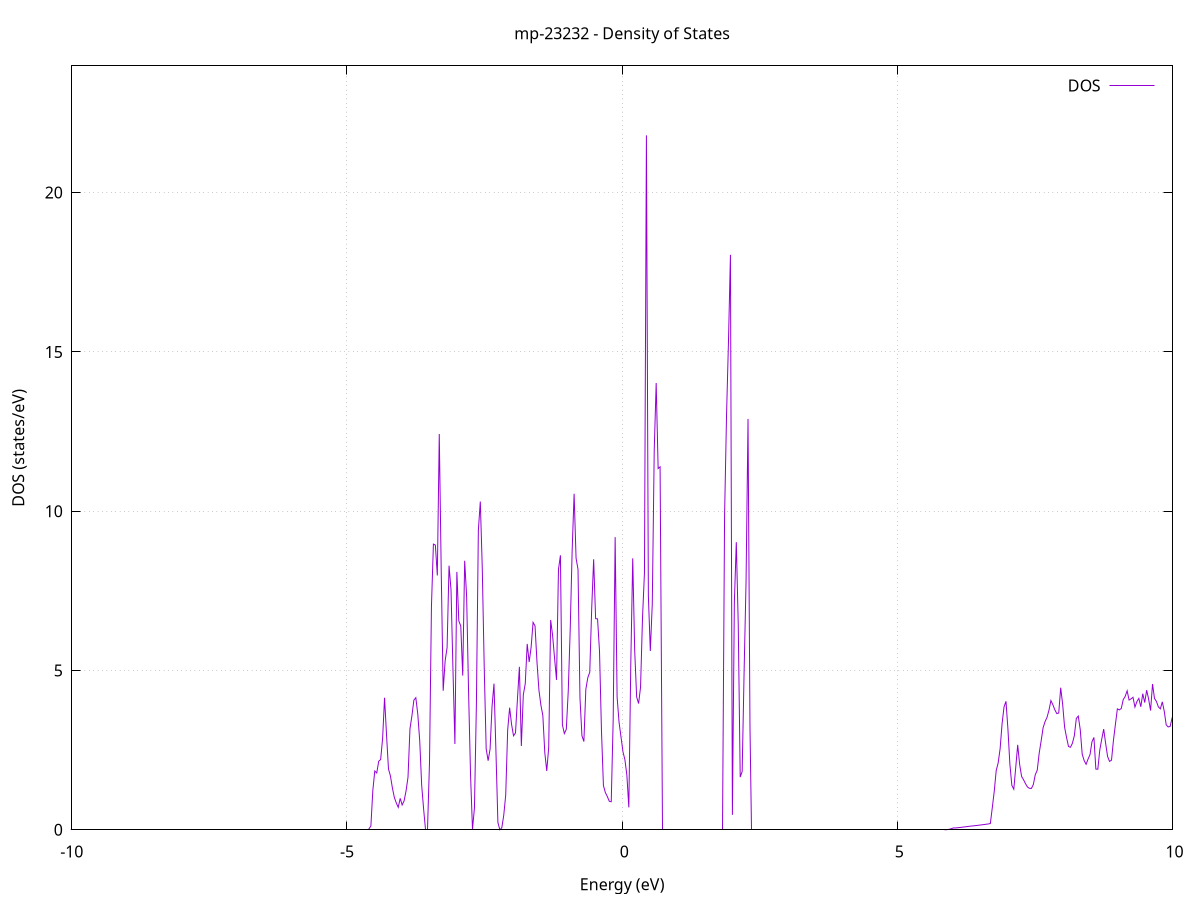 set title 'mp-23232 - Density of States'
set xlabel 'Energy (eV)'
set ylabel 'DOS (states/eV)'
set grid
set xrange [-10:10]
set yrange [0:23.977]
set xzeroaxis lt -1
set terminal png size 800,600
set output 'mp-23232_dos_gnuplot.png'
plot '-' using 1:2 with lines title 'DOS'
-55.589300 0.000000
-55.553800 0.000000
-55.518300 0.000000
-55.482800 0.000000
-55.447300 0.000000
-55.411800 0.000000
-55.376300 0.000000
-55.340800 0.000000
-55.305300 0.000000
-55.269800 0.000000
-55.234200 0.000000
-55.198700 0.000000
-55.163200 0.000000
-55.127700 0.000000
-55.092200 0.000000
-55.056700 0.000000
-55.021200 0.000000
-54.985700 0.000000
-54.950200 0.000000
-54.914700 0.000000
-54.879200 0.000000
-54.843700 0.000000
-54.808200 0.000000
-54.772700 0.000000
-54.737100 0.000000
-54.701600 0.000000
-54.666100 0.000000
-54.630600 0.000000
-54.595100 0.000000
-54.559600 0.000000
-54.524100 0.000000
-54.488600 0.000000
-54.453100 0.000000
-54.417600 0.000000
-54.382100 0.000000
-54.346600 0.000000
-54.311100 0.000000
-54.275600 0.000000
-54.240000 0.000000
-54.204500 0.000000
-54.169000 0.000000
-54.133500 0.000000
-54.098000 0.000000
-54.062500 0.000000
-54.027000 0.000000
-53.991500 0.000000
-53.956000 0.000000
-53.920500 0.000000
-53.885000 0.000000
-53.849500 0.000000
-53.814000 0.000000
-53.778500 0.000000
-53.742900 0.000000
-53.707400 0.000000
-53.671900 0.000000
-53.636400 0.000000
-53.600900 0.000000
-53.565400 0.000000
-53.529900 0.000000
-53.494400 0.000000
-53.458900 0.000000
-53.423400 0.000000
-53.387900 0.000000
-53.352400 0.000000
-53.316900 0.000000
-53.281400 0.000000
-53.245800 0.000000
-53.210300 0.000000
-53.174800 0.000000
-53.139300 0.000000
-53.103800 0.000000
-53.068300 0.000000
-53.032800 0.000000
-52.997300 0.000000
-52.961800 0.000000
-52.926300 0.000000
-52.890800 0.000000
-52.855300 0.000000
-52.819800 0.000000
-52.784300 0.000000
-52.748700 0.000000
-52.713200 0.000000
-52.677700 0.000000
-52.642200 0.000000
-52.606700 0.000000
-52.571200 0.000000
-52.535700 0.000000
-52.500200 0.000000
-52.464700 0.000000
-52.429200 0.000000
-52.393700 0.000000
-52.358200 0.000000
-52.322700 0.000000
-52.287200 0.000000
-52.251600 0.000000
-52.216100 0.000000
-52.180600 0.000000
-52.145100 0.000000
-52.109600 0.000000
-52.074100 0.000000
-52.038600 0.000000
-52.003100 0.000000
-51.967600 0.000000
-51.932100 0.000000
-51.896600 0.000000
-51.861100 0.000000
-51.825600 0.000000
-51.790100 0.000000
-51.754500 0.000000
-51.719000 0.000000
-51.683500 0.000000
-51.648000 0.000000
-51.612500 0.000000
-51.577000 0.000000
-51.541500 0.000000
-51.506000 0.000000
-51.470500 0.000000
-51.435000 0.000000
-51.399500 0.000000
-51.364000 0.000000
-51.328500 0.000000
-51.293000 0.000000
-51.257400 0.000000
-51.221900 0.000000
-51.186400 0.000000
-51.150900 0.000000
-51.115400 0.000000
-51.079900 0.000000
-51.044400 0.000000
-51.008900 0.000000
-50.973400 0.000000
-50.937900 0.000000
-50.902400 0.000000
-50.866900 0.000000
-50.831400 0.000000
-50.795900 0.000000
-50.760300 0.000000
-50.724800 0.000000
-50.689300 0.000000
-50.653800 0.000000
-50.618300 0.000000
-50.582800 0.000000
-50.547300 0.000000
-50.511800 0.000000
-50.476300 0.000000
-50.440800 0.000000
-50.405300 0.000000
-50.369800 0.000000
-50.334300 0.000000
-50.298800 0.000000
-50.263200 0.000000
-50.227700 0.000000
-50.192200 0.000000
-50.156700 0.000000
-50.121200 0.000000
-50.085700 0.000000
-50.050200 0.000000
-50.014700 0.000000
-49.979200 0.000000
-49.943700 0.000000
-49.908200 0.000000
-49.872700 0.000000
-49.837200 0.000000
-49.801700 0.000000
-49.766100 0.000000
-49.730600 0.000000
-49.695100 0.000000
-49.659600 0.000000
-49.624100 0.000000
-49.588600 0.000000
-49.553100 0.000000
-49.517600 0.000000
-49.482100 0.000000
-49.446600 0.000000
-49.411100 0.000000
-49.375600 0.000000
-49.340100 0.000000
-49.304500 0.000000
-49.269000 0.000000
-49.233500 0.000000
-49.198000 0.000000
-49.162500 0.000000
-49.127000 0.000000
-49.091500 0.000000
-49.056000 0.000000
-49.020500 0.000000
-48.985000 0.000000
-48.949500 0.000000
-48.914000 0.000000
-48.878500 0.000000
-48.843000 0.000000
-48.807400 0.000000
-48.771900 0.000000
-48.736400 0.000000
-48.700900 0.000000
-48.665400 0.000000
-48.629900 0.000000
-48.594400 0.000000
-48.558900 0.000000
-48.523400 0.000000
-48.487900 0.000000
-48.452400 0.000000
-48.416900 0.000000
-48.381400 0.000000
-48.345900 0.000000
-48.310300 0.000000
-48.274800 0.000000
-48.239300 0.000000
-48.203800 0.000000
-48.168300 0.000000
-48.132800 0.000000
-48.097300 0.000000
-48.061800 0.000000
-48.026300 0.000000
-47.990800 0.000000
-47.955300 0.000000
-47.919800 0.000000
-47.884300 0.000000
-47.848800 0.000000
-47.813200 0.000000
-47.777700 0.000000
-47.742200 0.000000
-47.706700 0.000000
-47.671200 0.000000
-47.635700 0.000000
-47.600200 0.000000
-47.564700 0.000000
-47.529200 0.000000
-47.493700 0.000000
-47.458200 0.000000
-47.422700 0.000000
-47.387200 0.000000
-47.351700 0.000000
-47.316100 0.000000
-47.280600 0.000000
-47.245100 0.000000
-47.209600 0.000000
-47.174100 0.000000
-47.138600 0.000000
-47.103100 0.000000
-47.067600 0.000000
-47.032100 0.000000
-46.996600 0.000000
-46.961100 0.000000
-46.925600 0.000000
-46.890100 0.000000
-46.854600 0.000000
-46.819000 0.000000
-46.783500 0.000000
-46.748000 0.000000
-46.712500 0.000000
-46.677000 0.000000
-46.641500 0.000000
-46.606000 0.000000
-46.570500 0.000000
-46.535000 0.000000
-46.499500 0.000000
-46.464000 0.000000
-46.428500 0.000000
-46.393000 0.000000
-46.357500 0.000000
-46.321900 0.000000
-46.286400 0.000000
-46.250900 0.000000
-46.215400 0.000000
-46.179900 0.000000
-46.144400 0.000000
-46.108900 0.000000
-46.073400 0.000000
-46.037900 0.000000
-46.002400 0.000000
-45.966900 0.000000
-45.931400 0.000000
-45.895900 0.000000
-45.860400 0.000000
-45.824800 0.000000
-45.789300 0.000000
-45.753800 0.000000
-45.718300 0.000000
-45.682800 0.000000
-45.647300 0.000000
-45.611800 0.000000
-45.576300 0.000000
-45.540800 0.000000
-45.505300 0.000000
-45.469800 0.000000
-45.434300 0.000000
-45.398800 0.000000
-45.363300 0.000000
-45.327700 0.000000
-45.292200 0.000000
-45.256700 0.000000
-45.221200 0.000000
-45.185700 0.000000
-45.150200 0.000000
-45.114700 0.000000
-45.079200 0.000000
-45.043700 0.000000
-45.008200 0.000000
-44.972700 0.000000
-44.937200 0.000000
-44.901700 0.000000
-44.866200 0.000000
-44.830600 0.000000
-44.795100 0.000000
-44.759600 0.000000
-44.724100 0.000000
-44.688600 0.000000
-44.653100 0.000000
-44.617600 0.000000
-44.582100 0.000000
-44.546600 0.000000
-44.511100 0.000000
-44.475600 0.000000
-44.440100 0.000000
-44.404600 0.000000
-44.369100 0.000000
-44.333500 0.000000
-44.298000 0.000000
-44.262500 0.000000
-44.227000 0.000000
-44.191500 0.000000
-44.156000 0.000000
-44.120500 0.000000
-44.085000 0.000000
-44.049500 0.000000
-44.014000 0.000000
-43.978500 0.000000
-43.943000 0.000000
-43.907500 0.000000
-43.872000 0.000000
-43.836400 0.000000
-43.800900 0.000000
-43.765400 0.000000
-43.729900 0.000000
-43.694400 0.000000
-43.658900 0.000000
-43.623400 0.000000
-43.587900 0.000000
-43.552400 0.000000
-43.516900 0.000000
-43.481400 0.000000
-43.445900 0.000000
-43.410400 0.000000
-43.374900 0.000000
-43.339300 0.000000
-43.303800 0.000000
-43.268300 0.000000
-43.232800 0.000000
-43.197300 0.000000
-43.161800 0.000000
-43.126300 0.000000
-43.090800 0.000000
-43.055300 0.000000
-43.019800 0.000000
-42.984300 0.000000
-42.948800 0.000000
-42.913300 0.000000
-42.877800 0.000000
-42.842200 0.000000
-42.806700 0.000000
-42.771200 0.000000
-42.735700 0.000000
-42.700200 0.000000
-42.664700 0.000000
-42.629200 0.000000
-42.593700 0.000000
-42.558200 0.000000
-42.522700 0.000000
-42.487200 0.000000
-42.451700 0.000000
-42.416200 0.000000
-42.380700 0.000000
-42.345100 0.000000
-42.309600 0.000000
-42.274100 0.000000
-42.238600 0.000000
-42.203100 0.000000
-42.167600 0.000000
-42.132100 0.000000
-42.096600 0.000000
-42.061100 0.000000
-42.025600 0.000000
-41.990100 0.000000
-41.954600 0.000000
-41.919100 0.000000
-41.883600 0.000000
-41.848000 0.000000
-41.812500 0.000000
-41.777000 0.000000
-41.741500 0.000000
-41.706000 0.000000
-41.670500 0.000000
-41.635000 0.000000
-41.599500 0.000000
-41.564000 0.000000
-41.528500 0.000000
-41.493000 0.000000
-41.457500 0.000000
-41.422000 0.000000
-41.386500 0.000000
-41.350900 0.000000
-41.315400 0.000000
-41.279900 0.000000
-41.244400 0.000000
-41.208900 0.000000
-41.173400 0.000000
-41.137900 0.000000
-41.102400 0.000000
-41.066900 0.000000
-41.031400 0.000000
-40.995900 0.000000
-40.960400 0.000000
-40.924900 0.000000
-40.889400 0.000000
-40.853800 0.000000
-40.818300 0.000000
-40.782800 0.000000
-40.747300 0.000000
-40.711800 0.000000
-40.676300 0.000000
-40.640800 0.000000
-40.605300 0.000000
-40.569800 0.000000
-40.534300 0.000000
-40.498800 0.000000
-40.463300 0.000000
-40.427800 0.000000
-40.392300 0.000000
-40.356700 0.000000
-40.321200 0.000000
-40.285700 0.000000
-40.250200 0.000000
-40.214700 0.000000
-40.179200 0.000000
-40.143700 0.000000
-40.108200 0.000000
-40.072700 0.000000
-40.037200 0.000000
-40.001700 0.000000
-39.966200 0.000000
-39.930700 0.000000
-39.895200 0.000000
-39.859600 0.000000
-39.824100 0.000000
-39.788600 0.000000
-39.753100 0.000000
-39.717600 0.000000
-39.682100 0.000000
-39.646600 0.000000
-39.611100 0.000000
-39.575600 0.000000
-39.540100 0.000000
-39.504600 0.000000
-39.469100 0.000000
-39.433600 0.000000
-39.398100 0.000000
-39.362500 0.000000
-39.327000 0.000000
-39.291500 0.000000
-39.256000 0.000000
-39.220500 0.000000
-39.185000 0.000000
-39.149500 0.000000
-39.114000 0.000000
-39.078500 0.000000
-39.043000 0.000000
-39.007500 0.000000
-38.972000 0.000000
-38.936500 0.000000
-38.901000 0.000000
-38.865400 0.000000
-38.829900 0.000000
-38.794400 0.000000
-38.758900 0.000000
-38.723400 0.000000
-38.687900 0.000000
-38.652400 0.000000
-38.616900 0.000000
-38.581400 0.000000
-38.545900 0.000000
-38.510400 0.000000
-38.474900 0.000000
-38.439400 0.000000
-38.403900 0.000000
-38.368300 0.000000
-38.332800 0.000000
-38.297300 0.000000
-38.261800 0.000000
-38.226300 0.000000
-38.190800 0.000000
-38.155300 0.000000
-38.119800 0.000000
-38.084300 0.000000
-38.048800 0.000000
-38.013300 0.000000
-37.977800 0.000000
-37.942300 0.000000
-37.906800 0.000000
-37.871200 0.000000
-37.835700 0.000000
-37.800200 0.000000
-37.764700 0.000000
-37.729200 0.000000
-37.693700 0.000000
-37.658200 0.000000
-37.622700 0.000000
-37.587200 0.000000
-37.551700 0.000000
-37.516200 0.000000
-37.480700 0.000000
-37.445200 0.000000
-37.409700 0.000000
-37.374100 0.000000
-37.338600 0.000000
-37.303100 0.000000
-37.267600 0.000000
-37.232100 0.000000
-37.196600 0.000000
-37.161100 0.000000
-37.125600 0.000000
-37.090100 0.000000
-37.054600 0.000000
-37.019100 0.000000
-36.983600 0.000000
-36.948100 0.000000
-36.912600 0.000000
-36.877000 0.000000
-36.841500 0.000000
-36.806000 0.000000
-36.770500 0.000000
-36.735000 0.000000
-36.699500 0.000000
-36.664000 0.000000
-36.628500 0.000000
-36.593000 0.000000
-36.557500 0.000000
-36.522000 0.000000
-36.486500 0.000000
-36.451000 0.000000
-36.415500 0.000000
-36.379900 0.000000
-36.344400 0.000000
-36.308900 0.000000
-36.273400 0.000000
-36.237900 0.000000
-36.202400 0.000000
-36.166900 0.000000
-36.131400 0.000000
-36.095900 0.000000
-36.060400 0.000000
-36.024900 0.000000
-35.989400 0.000000
-35.953900 0.000000
-35.918400 0.000000
-35.882800 0.000000
-35.847300 0.000000
-35.811800 0.000000
-35.776300 0.000000
-35.740800 0.000000
-35.705300 0.000000
-35.669800 0.000000
-35.634300 0.000000
-35.598800 0.000000
-35.563300 0.000000
-35.527800 0.000000
-35.492300 0.000000
-35.456800 0.000000
-35.421300 0.000000
-35.385700 0.000000
-35.350200 0.000000
-35.314700 0.000000
-35.279200 0.000000
-35.243700 0.000000
-35.208200 0.000000
-35.172700 0.000000
-35.137200 0.000000
-35.101700 0.000000
-35.066200 0.000000
-35.030700 0.000000
-34.995200 0.000000
-34.959700 0.000000
-34.924200 0.000000
-34.888600 0.000000
-34.853100 0.000000
-34.817600 0.000000
-34.782100 0.000000
-34.746600 0.000000
-34.711100 0.000000
-34.675600 0.000000
-34.640100 0.000000
-34.604600 0.000000
-34.569100 0.000000
-34.533600 0.000000
-34.498100 0.000000
-34.462600 0.000000
-34.427100 0.000000
-34.391500 0.000000
-34.356000 0.000000
-34.320500 0.000000
-34.285000 0.000000
-34.249500 0.000000
-34.214000 0.000000
-34.178500 0.000000
-34.143000 0.000000
-34.107500 0.000000
-34.072000 0.000000
-34.036500 0.000000
-34.001000 0.000000
-33.965500 0.000000
-33.930000 0.000000
-33.894400 0.000000
-33.858900 0.000000
-33.823400 0.000000
-33.787900 0.000000
-33.752400 0.000000
-33.716900 0.000000
-33.681400 0.000000
-33.645900 0.000000
-33.610400 0.000000
-33.574900 0.000000
-33.539400 0.000000
-33.503900 0.000000
-33.468400 0.000000
-33.432900 0.000000
-33.397300 0.000000
-33.361800 0.000000
-33.326300 0.000000
-33.290800 0.000000
-33.255300 0.000000
-33.219800 0.000000
-33.184300 0.000000
-33.148800 0.000000
-33.113300 0.000000
-33.077800 0.000000
-33.042300 0.000000
-33.006800 0.000000
-32.971300 0.000000
-32.935800 0.000000
-32.900200 0.000000
-32.864700 0.000000
-32.829200 0.000000
-32.793700 0.000000
-32.758200 0.000000
-32.722700 0.000000
-32.687200 0.000000
-32.651700 0.000000
-32.616200 0.000000
-32.580700 0.000000
-32.545200 0.000000
-32.509700 0.000000
-32.474200 0.000000
-32.438700 0.000000
-32.403100 0.000000
-32.367600 0.000000
-32.332100 0.000000
-32.296600 0.000000
-32.261100 0.000000
-32.225600 0.000000
-32.190100 0.000000
-32.154600 0.000000
-32.119100 0.000000
-32.083600 0.000000
-32.048100 0.000000
-32.012600 0.000000
-31.977100 0.000000
-31.941600 0.000000
-31.906000 0.000000
-31.870500 0.000000
-31.835000 0.000000
-31.799500 0.000000
-31.764000 0.000000
-31.728500 0.000000
-31.693000 0.000000
-31.657500 0.000000
-31.622000 0.000000
-31.586500 0.000000
-31.551000 0.000000
-31.515500 0.000000
-31.480000 0.000000
-31.444500 0.000000
-31.408900 0.000000
-31.373400 0.000000
-31.337900 0.000000
-31.302400 0.000000
-31.266900 0.000000
-31.231400 0.000000
-31.195900 0.000000
-31.160400 0.000000
-31.124900 0.000000
-31.089400 0.000000
-31.053900 0.000000
-31.018400 0.000000
-30.982900 0.000000
-30.947400 0.000000
-30.911800 0.000000
-30.876300 0.000000
-30.840800 0.000000
-30.805300 0.000000
-30.769800 0.000000
-30.734300 0.000000
-30.698800 0.000000
-30.663300 0.000000
-30.627800 0.000000
-30.592300 0.000000
-30.556800 0.000000
-30.521300 0.000000
-30.485800 0.000000
-30.450300 0.000000
-30.414700 0.000000
-30.379200 0.000000
-30.343700 0.000000
-30.308200 0.000000
-30.272700 0.000000
-30.237200 0.000000
-30.201700 0.000000
-30.166200 0.000000
-30.130700 0.000000
-30.095200 0.000000
-30.059700 0.000000
-30.024200 0.000000
-29.988700 0.000000
-29.953200 0.000000
-29.917600 0.000000
-29.882100 0.000000
-29.846600 0.000000
-29.811100 0.000000
-29.775600 0.000000
-29.740100 0.000000
-29.704600 0.000000
-29.669100 0.000000
-29.633600 0.000000
-29.598100 0.000000
-29.562600 0.000000
-29.527100 0.000000
-29.491600 0.000000
-29.456100 0.000000
-29.420500 0.000000
-29.385000 0.000000
-29.349500 0.000000
-29.314000 0.000000
-29.278500 0.000000
-29.243000 0.000000
-29.207500 0.000000
-29.172000 0.000000
-29.136500 0.000000
-29.101000 0.000000
-29.065500 0.000000
-29.030000 0.000000
-28.994500 0.000000
-28.959000 0.000000
-28.923400 0.000000
-28.887900 0.000000
-28.852400 0.000000
-28.816900 0.000000
-28.781400 0.000000
-28.745900 0.000000
-28.710400 0.000000
-28.674900 0.000000
-28.639400 0.000000
-28.603900 0.000000
-28.568400 0.000000
-28.532900 0.000000
-28.497400 0.000000
-28.461900 0.000000
-28.426300 0.000000
-28.390800 0.000000
-28.355300 0.000000
-28.319800 0.000000
-28.284300 0.000000
-28.248800 0.000000
-28.213300 0.000000
-28.177800 0.000000
-28.142300 0.000000
-28.106800 0.000000
-28.071300 0.000000
-28.035800 0.000000
-28.000300 0.000000
-27.964800 0.000000
-27.929200 0.000000
-27.893700 0.000000
-27.858200 0.000000
-27.822700 0.000000
-27.787200 0.000000
-27.751700 0.000000
-27.716200 0.000000
-27.680700 0.000000
-27.645200 0.000000
-27.609700 0.000000
-27.574200 0.000000
-27.538700 0.000000
-27.503200 0.000000
-27.467700 0.000000
-27.432100 0.000000
-27.396600 0.000000
-27.361100 0.000000
-27.325600 0.000000
-27.290100 0.000000
-27.254600 0.000000
-27.219100 0.000000
-27.183600 0.000000
-27.148100 0.000000
-27.112600 0.000000
-27.077100 0.000000
-27.041600 0.000000
-27.006100 0.000000
-26.970600 0.000000
-26.935000 0.000000
-26.899500 0.000000
-26.864000 0.000000
-26.828500 0.000000
-26.793000 0.000000
-26.757500 0.000000
-26.722000 0.000000
-26.686500 0.000000
-26.651000 0.000000
-26.615500 0.000000
-26.580000 0.000000
-26.544500 0.000000
-26.509000 0.000000
-26.473500 0.000000
-26.437900 0.000000
-26.402400 0.000000
-26.366900 0.000000
-26.331400 0.000000
-26.295900 0.000000
-26.260400 0.000000
-26.224900 0.000000
-26.189400 0.000000
-26.153900 0.000000
-26.118400 0.000000
-26.082900 0.000000
-26.047400 0.000000
-26.011900 0.000000
-25.976400 0.000000
-25.940800 0.000000
-25.905300 0.000000
-25.869800 0.000000
-25.834300 0.000000
-25.798800 0.000000
-25.763300 0.000000
-25.727800 0.000000
-25.692300 0.000000
-25.656800 0.000000
-25.621300 0.000000
-25.585800 0.000000
-25.550300 0.000000
-25.514800 0.000000
-25.479300 0.000000
-25.443700 0.000000
-25.408200 0.000000
-25.372700 0.000000
-25.337200 0.000000
-25.301700 0.000000
-25.266200 0.000000
-25.230700 0.000000
-25.195200 0.000000
-25.159700 0.000000
-25.124200 0.000000
-25.088700 0.000000
-25.053200 0.000000
-25.017700 0.000000
-24.982200 0.000000
-24.946600 0.000000
-24.911100 0.000000
-24.875600 0.000000
-24.840100 0.000000
-24.804600 0.000000
-24.769100 0.000000
-24.733600 0.000000
-24.698100 0.000000
-24.662600 0.000000
-24.627100 0.000000
-24.591600 0.000000
-24.556100 0.000000
-24.520600 0.000000
-24.485100 0.000000
-24.449500 0.000000
-24.414000 0.000000
-24.378500 0.000000
-24.343000 0.000000
-24.307500 0.000000
-24.272000 0.000000
-24.236500 0.000000
-24.201000 0.000000
-24.165500 0.000000
-24.130000 0.000000
-24.094500 0.000000
-24.059000 0.000000
-24.023500 0.000000
-23.988000 0.000000
-23.952400 0.000000
-23.916900 0.000000
-23.881400 0.000000
-23.845900 0.000000
-23.810400 0.000000
-23.774900 0.000000
-23.739400 0.000000
-23.703900 0.000000
-23.668400 0.000000
-23.632900 0.000000
-23.597400 0.000000
-23.561900 0.000000
-23.526400 0.000000
-23.490900 0.000000
-23.455300 0.000000
-23.419800 0.000000
-23.384300 0.000000
-23.348800 0.000000
-23.313300 0.000000
-23.277800 0.000000
-23.242300 0.000000
-23.206800 0.000000
-23.171300 0.000000
-23.135800 0.000000
-23.100300 0.000000
-23.064800 0.000000
-23.029300 0.000000
-22.993800 0.000000
-22.958200 0.000000
-22.922700 0.000000
-22.887200 0.000000
-22.851700 0.000000
-22.816200 0.000000
-22.780700 0.000000
-22.745200 0.000000
-22.709700 0.000000
-22.674200 0.000000
-22.638700 0.000000
-22.603200 0.000000
-22.567700 0.000000
-22.532200 0.000000
-22.496700 0.000000
-22.461100 0.000000
-22.425600 0.000000
-22.390100 0.000000
-22.354600 0.000000
-22.319100 0.000000
-22.283600 0.000000
-22.248100 0.000000
-22.212600 0.000000
-22.177100 0.000000
-22.141600 0.000000
-22.106100 0.000000
-22.070600 0.000000
-22.035100 0.000000
-21.999600 0.000000
-21.964000 0.000000
-21.928500 0.000000
-21.893000 0.000000
-21.857500 0.000000
-21.822000 0.000000
-21.786500 0.000000
-21.751000 0.000000
-21.715500 0.000000
-21.680000 0.000000
-21.644500 0.000000
-21.609000 0.000000
-21.573500 0.000000
-21.538000 0.000000
-21.502500 0.000000
-21.466900 0.000000
-21.431400 0.000000
-21.395900 0.000000
-21.360400 0.000000
-21.324900 0.000000
-21.289400 0.000000
-21.253900 0.000000
-21.218400 0.000000
-21.182900 0.000000
-21.147400 0.000000
-21.111900 0.000000
-21.076400 0.000000
-21.040900 0.000000
-21.005400 0.000000
-20.969800 0.000000
-20.934300 0.000000
-20.898800 0.000000
-20.863300 0.000000
-20.827800 0.000000
-20.792300 0.000000
-20.756800 0.000000
-20.721300 0.000000
-20.685800 0.000000
-20.650300 0.000000
-20.614800 0.000000
-20.579300 0.000000
-20.543800 0.000000
-20.508300 0.000000
-20.472700 0.000000
-20.437200 0.000000
-20.401700 0.000000
-20.366200 0.000000
-20.330700 0.000000
-20.295200 0.000000
-20.259700 0.000000
-20.224200 0.000000
-20.188700 0.000000
-20.153200 0.000000
-20.117700 0.000000
-20.082200 0.000000
-20.046700 0.000000
-20.011200 0.000000
-19.975600 0.000000
-19.940100 0.000000
-19.904600 0.000000
-19.869100 0.000000
-19.833600 0.000000
-19.798100 0.000000
-19.762600 0.000000
-19.727100 0.000000
-19.691600 0.000000
-19.656100 0.000000
-19.620600 0.000000
-19.585100 0.000000
-19.549600 0.000000
-19.514100 0.000000
-19.478500 0.000000
-19.443000 0.000000
-19.407500 0.000000
-19.372000 0.000000
-19.336500 0.000000
-19.301000 0.000000
-19.265500 0.000000
-19.230000 0.000000
-19.194500 0.000000
-19.159000 0.000000
-19.123500 0.000000
-19.088000 0.000000
-19.052500 0.000000
-19.017000 0.000000
-18.981400 0.000000
-18.945900 0.000000
-18.910400 0.000000
-18.874900 0.000000
-18.839400 0.000000
-18.803900 0.000000
-18.768400 0.000000
-18.732900 0.000000
-18.697400 0.000000
-18.661900 0.000000
-18.626400 0.000000
-18.590900 0.000000
-18.555400 0.000000
-18.519900 0.000000
-18.484300 0.000000
-18.448800 0.000000
-18.413300 0.000000
-18.377800 0.000000
-18.342300 0.000000
-18.306800 0.000000
-18.271300 0.000000
-18.235800 0.000000
-18.200300 0.000000
-18.164800 0.000000
-18.129300 0.000000
-18.093800 0.000000
-18.058300 0.000000
-18.022800 0.000000
-17.987200 0.000000
-17.951700 0.000000
-17.916200 0.000000
-17.880700 0.000000
-17.845200 0.000000
-17.809700 0.000000
-17.774200 0.000000
-17.738700 0.000000
-17.703200 0.000000
-17.667700 0.000000
-17.632200 0.000000
-17.596700 0.000000
-17.561200 0.000000
-17.525700 0.000000
-17.490100 0.000000
-17.454600 0.000000
-17.419100 0.000000
-17.383600 0.000000
-17.348100 0.000000
-17.312600 0.000000
-17.277100 0.000000
-17.241600 0.000000
-17.206100 0.000000
-17.170600 0.000000
-17.135100 0.000000
-17.099600 0.000000
-17.064100 0.000000
-17.028600 0.000000
-16.993000 0.000000
-16.957500 0.000000
-16.922000 0.000000
-16.886500 0.000000
-16.851000 0.000000
-16.815500 0.000000
-16.780000 0.000000
-16.744500 0.000000
-16.709000 0.000000
-16.673500 0.000000
-16.638000 0.000000
-16.602500 0.000000
-16.567000 0.000000
-16.531500 0.000000
-16.495900 0.000000
-16.460400 0.000000
-16.424900 0.000000
-16.389400 0.000000
-16.353900 0.000000
-16.318400 0.000000
-16.282900 0.000000
-16.247400 0.000000
-16.211900 0.000000
-16.176400 0.000000
-16.140900 0.000000
-16.105400 0.000000
-16.069900 0.000000
-16.034400 0.000000
-15.998800 0.000000
-15.963300 0.000000
-15.927800 0.000000
-15.892300 0.000000
-15.856800 0.000000
-15.821300 0.000000
-15.785800 0.000000
-15.750300 0.000000
-15.714800 0.000000
-15.679300 0.000000
-15.643800 0.000000
-15.608300 0.000000
-15.572800 0.000000
-15.537200 0.000000
-15.501700 0.000000
-15.466200 0.000000
-15.430700 0.000000
-15.395200 0.000000
-15.359700 0.000000
-15.324200 0.000000
-15.288700 0.000000
-15.253200 0.000000
-15.217700 0.000000
-15.182200 0.000000
-15.146700 0.000000
-15.111200 0.000000
-15.075700 0.000000
-15.040100 0.000000
-15.004600 0.000000
-14.969100 0.000000
-14.933600 0.000000
-14.898100 0.000000
-14.862600 0.000000
-14.827100 0.000000
-14.791600 0.000000
-14.756100 0.000000
-14.720600 0.000000
-14.685100 0.000000
-14.649600 0.000000
-14.614100 0.000000
-14.578600 0.845100
-14.543000 1.825700
-14.507500 1.913700
-14.472000 1.969800
-14.436500 2.072700
-14.401000 2.157500
-14.365500 2.311600
-14.330000 2.521900
-14.294500 2.947800
-14.259000 5.202000
-14.223500 2.595400
-14.188000 1.548600
-14.152500 1.259400
-14.117000 0.000000
-14.081500 0.000000
-14.045900 0.022600
-14.010400 1.479900
-13.974900 3.698400
-13.939400 3.350700
-13.903900 2.663000
-13.868400 2.346600
-13.832900 2.091500
-13.797400 1.946300
-13.761900 1.922700
-13.726400 3.986300
-13.690900 2.143200
-13.655400 15.666100
-13.619900 18.901500
-13.584400 12.679000
-13.548800 7.384200
-13.513300 2.429300
-13.477800 0.681500
-13.442300 11.328300
-13.406800 6.665400
-13.371300 31.678000
-13.335800 16.393300
-13.300300 0.000000
-13.264800 0.000000
-13.229300 0.000000
-13.193800 0.000000
-13.158300 0.000000
-13.122800 0.000000
-13.087300 0.000000
-13.051700 0.000000
-13.016200 0.000000
-12.980700 0.000000
-12.945200 0.000000
-12.909700 0.000000
-12.874200 0.000000
-12.838700 0.000000
-12.803200 0.000000
-12.767700 0.000000
-12.732200 0.000000
-12.696700 0.000000
-12.661200 0.000000
-12.625700 0.000000
-12.590200 0.000000
-12.554600 0.000000
-12.519100 0.000000
-12.483600 0.000000
-12.448100 0.000000
-12.412600 0.000000
-12.377100 0.000000
-12.341600 0.000000
-12.306100 0.000000
-12.270600 0.000000
-12.235100 0.000000
-12.199600 0.000000
-12.164100 0.000000
-12.128600 0.000000
-12.093100 0.000000
-12.057500 0.000000
-12.022000 0.000000
-11.986500 0.000000
-11.951000 0.000000
-11.915500 0.000000
-11.880000 0.000000
-11.844500 0.000000
-11.809000 0.000000
-11.773500 0.000000
-11.738000 0.000000
-11.702500 0.000000
-11.667000 0.000000
-11.631500 0.000000
-11.596000 0.000000
-11.560400 0.000000
-11.524900 0.000000
-11.489400 0.000000
-11.453900 0.000000
-11.418400 0.000000
-11.382900 0.000000
-11.347400 0.000000
-11.311900 0.000000
-11.276400 0.000000
-11.240900 0.000000
-11.205400 0.000000
-11.169900 0.000000
-11.134400 0.000000
-11.098900 0.000000
-11.063300 0.000000
-11.027800 0.000000
-10.992300 0.000000
-10.956800 0.000000
-10.921300 0.000000
-10.885800 0.000000
-10.850300 0.000000
-10.814800 0.000000
-10.779300 0.000000
-10.743800 0.000000
-10.708300 0.000000
-10.672800 0.000000
-10.637300 0.000000
-10.601800 0.000000
-10.566200 0.000000
-10.530700 0.000000
-10.495200 0.000000
-10.459700 0.000000
-10.424200 0.000000
-10.388700 0.000000
-10.353200 0.000000
-10.317700 0.000000
-10.282200 0.000000
-10.246700 0.000000
-10.211200 0.000000
-10.175700 0.000000
-10.140200 0.000000
-10.104700 0.000000
-10.069100 0.000000
-10.033600 0.000000
-9.998100 0.000000
-9.962600 0.000000
-9.927100 0.000000
-9.891600 0.000000
-9.856100 0.000000
-9.820600 0.000000
-9.785100 0.000000
-9.749600 0.000000
-9.714100 0.000000
-9.678600 0.000000
-9.643100 0.000000
-9.607600 0.000000
-9.572000 0.000000
-9.536500 0.000000
-9.501000 0.000000
-9.465500 0.000000
-9.430000 0.000000
-9.394500 0.000000
-9.359000 0.000000
-9.323500 0.000000
-9.288000 0.000000
-9.252500 0.000000
-9.217000 0.000000
-9.181500 0.000000
-9.146000 0.000000
-9.110500 0.000000
-9.074900 0.000000
-9.039400 0.000000
-9.003900 0.000000
-8.968400 0.000000
-8.932900 0.000000
-8.897400 0.000000
-8.861900 0.000000
-8.826400 0.000000
-8.790900 0.000000
-8.755400 0.000000
-8.719900 0.000000
-8.684400 0.000000
-8.648900 0.000000
-8.613400 0.000000
-8.577800 0.000000
-8.542300 0.000000
-8.506800 0.000000
-8.471300 0.000000
-8.435800 0.000000
-8.400300 0.000000
-8.364800 0.000000
-8.329300 0.000000
-8.293800 0.000000
-8.258300 0.000000
-8.222800 0.000000
-8.187300 0.000000
-8.151800 0.000000
-8.116300 0.000000
-8.080700 0.000000
-8.045200 0.000000
-8.009700 0.000000
-7.974200 0.000000
-7.938700 0.000000
-7.903200 0.000000
-7.867700 0.000000
-7.832200 0.000000
-7.796700 0.000000
-7.761200 0.000000
-7.725700 0.000000
-7.690200 0.000000
-7.654700 0.000000
-7.619200 0.000000
-7.583600 0.000000
-7.548100 0.000000
-7.512600 0.000000
-7.477100 0.000000
-7.441600 0.000000
-7.406100 0.000000
-7.370600 0.000000
-7.335100 0.000000
-7.299600 0.000000
-7.264100 0.000000
-7.228600 0.000000
-7.193100 0.000000
-7.157600 0.000000
-7.122100 0.000000
-7.086500 0.000000
-7.051000 0.000000
-7.015500 0.000000
-6.980000 0.000000
-6.944500 0.000000
-6.909000 0.000000
-6.873500 0.000000
-6.838000 0.000000
-6.802500 0.000000
-6.767000 0.000000
-6.731500 0.000000
-6.696000 0.000000
-6.660500 0.000000
-6.625000 0.000000
-6.589400 0.000000
-6.553900 0.000000
-6.518400 0.000000
-6.482900 0.000000
-6.447400 0.000000
-6.411900 0.000000
-6.376400 0.000000
-6.340900 0.000000
-6.305400 0.000000
-6.269900 0.000000
-6.234400 0.000000
-6.198900 0.000000
-6.163400 0.000000
-6.127900 0.000000
-6.092300 0.000000
-6.056800 0.000000
-6.021300 0.000000
-5.985800 0.000000
-5.950300 0.000000
-5.914800 0.000000
-5.879300 0.000000
-5.843800 0.000000
-5.808300 0.000000
-5.772800 0.000000
-5.737300 0.000000
-5.701800 0.000000
-5.666300 0.000000
-5.630800 0.000000
-5.595200 0.000000
-5.559700 0.000000
-5.524200 0.000000
-5.488700 0.000000
-5.453200 0.000000
-5.417700 0.000000
-5.382200 0.000000
-5.346700 0.000000
-5.311200 0.000000
-5.275700 0.000000
-5.240200 0.000000
-5.204700 0.000000
-5.169200 0.000000
-5.133700 0.000000
-5.098100 0.000000
-5.062600 0.000000
-5.027100 0.000000
-4.991600 0.000000
-4.956100 0.000000
-4.920600 0.000000
-4.885100 0.000000
-4.849600 0.000000
-4.814100 0.000000
-4.778600 0.000000
-4.743100 0.000000
-4.707600 0.000000
-4.672100 0.000000
-4.636600 0.000000
-4.601000 0.000000
-4.565500 0.118800
-4.530000 1.238800
-4.494500 1.844300
-4.459000 1.781900
-4.423500 2.148500
-4.388000 2.206300
-4.352500 2.864000
-4.317000 4.144600
-4.281500 2.988900
-4.246000 1.910600
-4.210500 1.691600
-4.175000 1.316800
-4.139500 1.017300
-4.103900 0.841400
-4.068400 0.702900
-4.032900 0.987700
-3.997400 0.778500
-3.961900 0.907400
-3.926400 1.219900
-3.890900 1.649400
-3.855400 3.171000
-3.819900 3.575600
-3.784400 4.069200
-3.748900 4.145900
-3.713400 3.631400
-3.677900 2.788800
-3.642400 1.391600
-3.606800 0.642000
-3.571300 0.000000
-3.535800 0.000000
-3.500300 2.121300
-3.464800 7.022200
-3.429300 8.966300
-3.393800 8.937500
-3.358300 7.981400
-3.322800 12.422600
-3.287300 8.106000
-3.251800 4.364200
-3.216300 5.303000
-3.180800 5.717100
-3.145300 8.289100
-3.109700 7.541700
-3.074200 5.042500
-3.038700 2.692100
-3.003200 8.094000
-2.967700 6.553700
-2.932200 6.396700
-2.896700 4.840400
-2.861200 8.443300
-2.825700 7.324600
-2.790200 4.306800
-2.754700 1.725200
-2.719200 0.015800
-2.683700 0.686500
-2.648200 3.944900
-2.612600 9.400500
-2.577100 10.302000
-2.541600 8.219400
-2.506100 5.108700
-2.470600 2.541600
-2.435100 2.167500
-2.399600 2.533600
-2.364100 3.870900
-2.328600 4.586300
-2.293100 2.457600
-2.257600 0.230500
-2.222100 0.000000
-2.186600 0.061500
-2.151100 0.458700
-2.115500 1.091700
-2.080000 3.131400
-2.044500 3.832100
-2.009000 3.305800
-1.973500 2.949200
-1.938000 3.040800
-1.902500 4.102100
-1.867000 5.115100
-1.831500 2.630400
-1.796000 4.233600
-1.760500 4.586700
-1.725000 5.834700
-1.689500 5.265000
-1.654000 5.727900
-1.618400 6.510500
-1.582900 6.398800
-1.547400 5.265900
-1.511900 4.381000
-1.476400 3.913000
-1.440900 3.585800
-1.405400 2.418300
-1.369900 1.847000
-1.334400 2.583300
-1.298900 6.585700
-1.263400 6.093800
-1.227900 5.384700
-1.192400 4.703500
-1.156900 8.171600
-1.121300 8.614600
-1.085800 3.295000
-1.050300 3.020200
-1.014800 3.153300
-0.979300 4.348900
-0.943800 6.273100
-0.908300 8.766700
-0.872800 10.547000
-0.837300 8.527300
-0.801800 8.172800
-0.766300 4.141500
-0.730800 2.954300
-0.695300 2.769200
-0.659800 4.409000
-0.624200 4.771900
-0.588700 4.943700
-0.553200 6.941000
-0.517700 8.489100
-0.482200 6.627000
-0.446700 6.619500
-0.411200 5.600400
-0.375700 3.113000
-0.340200 1.388400
-0.304700 1.165900
-0.269200 1.043600
-0.233700 0.896000
-0.198200 0.880300
-0.162700 3.471200
-0.127100 9.185900
-0.091600 4.167900
-0.056100 3.372600
-0.020600 2.913000
0.014900 2.447100
0.050400 2.198300
0.085900 1.715200
0.121400 0.703700
0.156900 5.198700
0.192400 8.520000
0.227900 5.631100
0.263400 4.169300
0.298900 3.962600
0.334400 4.475900
0.370000 6.649800
0.405500 8.070700
0.441000 21.797100
0.476500 7.344600
0.512000 5.612000
0.547500 7.089000
0.583000 11.913700
0.618500 14.022700
0.654000 11.338300
0.689500 11.391700
0.725000 0.000000
0.760500 0.000000
0.796000 0.000000
0.831500 0.000000
0.867100 0.000000
0.902600 0.000000
0.938100 0.000000
0.973600 0.000000
1.009100 0.000000
1.044600 0.000000
1.080100 0.000000
1.115600 0.000000
1.151100 0.000000
1.186600 0.000000
1.222100 0.000000
1.257600 0.000000
1.293100 0.000000
1.328600 0.000000
1.364200 0.000000
1.399700 0.000000
1.435200 0.000000
1.470700 0.000000
1.506200 0.000000
1.541700 0.000000
1.577200 0.000000
1.612700 0.000000
1.648200 0.000000
1.683700 0.000000
1.719200 0.000000
1.754700 0.000000
1.790200 0.000000
1.825700 0.000000
1.861300 9.871100
1.896800 13.016800
1.932300 15.332400
1.967800 18.046100
2.003300 0.468400
2.038800 7.127000
2.074300 9.026900
2.109800 6.429000
2.145300 1.653500
2.180800 1.828700
2.216300 4.973900
2.251800 7.820000
2.287300 12.895100
2.322800 3.221300
2.358400 0.000000
2.393900 0.000000
2.429400 0.000000
2.464900 0.000000
2.500400 0.000000
2.535900 0.000000
2.571400 0.000000
2.606900 0.000000
2.642400 0.000000
2.677900 0.000000
2.713400 0.000000
2.748900 0.000000
2.784400 0.000000
2.819900 0.000000
2.855500 0.000000
2.891000 0.000000
2.926500 0.000000
2.962000 0.000000
2.997500 0.000000
3.033000 0.000000
3.068500 0.000000
3.104000 0.000000
3.139500 0.000000
3.175000 0.000000
3.210500 0.000000
3.246000 0.000000
3.281500 0.000000
3.317000 0.000000
3.352600 0.000000
3.388100 0.000000
3.423600 0.000000
3.459100 0.000000
3.494600 0.000000
3.530100 0.000000
3.565600 0.000000
3.601100 0.000000
3.636600 0.000000
3.672100 0.000000
3.707600 0.000000
3.743100 0.000000
3.778600 0.000000
3.814100 0.000000
3.849700 0.000000
3.885200 0.000000
3.920700 0.000000
3.956200 0.000000
3.991700 0.000000
4.027200 0.000000
4.062700 0.000000
4.098200 0.000000
4.133700 0.000000
4.169200 0.000000
4.204700 0.000000
4.240200 0.000000
4.275700 0.000000
4.311200 0.000000
4.346800 0.000000
4.382300 0.000000
4.417800 0.000000
4.453300 0.000000
4.488800 0.000000
4.524300 0.000000
4.559800 0.000000
4.595300 0.000000
4.630800 0.000000
4.666300 0.000000
4.701800 0.000000
4.737300 0.000000
4.772800 0.000000
4.808300 0.000000
4.843900 0.000000
4.879400 0.000000
4.914900 0.000000
4.950400 0.000000
4.985900 0.000000
5.021400 0.000000
5.056900 0.000000
5.092400 0.000000
5.127900 0.000000
5.163400 0.000000
5.198900 0.000000
5.234400 0.000000
5.269900 0.000000
5.305400 0.000000
5.341000 0.000000
5.376500 0.000000
5.412000 0.000000
5.447500 0.000000
5.483000 0.000000
5.518500 0.000000
5.554000 0.000000
5.589500 0.000000
5.625000 0.000000
5.660500 0.000000
5.696000 0.000000
5.731500 0.000000
5.767000 0.000000
5.802500 0.000000
5.838100 0.000000
5.873600 0.000300
5.909100 0.005200
5.944600 0.016300
5.980100 0.033600
6.015600 0.055700
6.051100 0.057900
6.086600 0.061500
6.122100 0.068600
6.157600 0.076000
6.193100 0.083700
6.228600 0.091600
6.264100 0.099700
6.299600 0.107600
6.335200 0.114800
6.370700 0.121200
6.406200 0.127800
6.441700 0.134900
6.477200 0.142500
6.512700 0.150200
6.548200 0.158200
6.583700 0.166300
6.619200 0.174600
6.654700 0.183200
6.690200 0.196000
6.725700 0.695100
6.761200 1.208200
6.796700 1.857700
6.832300 2.100700
6.867800 2.543700
6.903300 3.325500
6.938800 3.853900
6.974300 4.032000
7.009800 3.159400
7.045300 2.056500
7.080800 1.394900
7.116300 1.273100
7.151800 1.960200
7.187300 2.665800
7.222800 2.048200
7.258300 1.673000
7.293800 1.569600
7.329400 1.444900
7.364900 1.343100
7.400400 1.301700
7.435900 1.296600
7.471400 1.419900
7.506900 1.730200
7.542400 1.869300
7.577900 2.407200
7.613400 2.791800
7.648900 3.202200
7.684400 3.394700
7.719900 3.529800
7.755400 3.752100
7.790900 4.055300
7.826500 3.923400
7.862000 3.765800
7.897500 3.647100
7.933000 3.664900
7.968500 4.458700
8.004000 3.940300
8.039500 3.219200
8.075000 2.896400
8.110500 2.613700
8.146000 2.590400
8.181500 2.716200
8.217000 2.958600
8.252500 3.495000
8.288000 3.568900
8.323600 3.145500
8.359100 2.375300
8.394600 2.172900
8.430100 2.055400
8.465600 2.219000
8.501100 2.358300
8.536600 2.759600
8.572100 2.897900
8.607600 1.905200
8.643100 1.900700
8.678600 2.501300
8.714100 2.842700
8.749600 3.160700
8.785100 2.709200
8.820700 2.300700
8.856200 2.145900
8.891700 2.184200
8.927200 2.810400
8.962700 3.305700
8.998200 3.795500
9.033700 3.763200
9.069200 3.807300
9.104700 4.084600
9.140200 4.186700
9.175700 4.362800
9.211200 4.072400
9.246700 4.108900
9.282200 4.158800
9.317800 3.851900
9.353300 4.025800
9.388800 4.124200
9.424300 3.860100
9.459800 4.272200
9.495300 3.992700
9.530800 4.382600
9.566300 4.099400
9.601800 3.742900
9.637300 4.574700
9.672800 4.122100
9.708300 4.027000
9.743800 3.856700
9.779300 3.796100
9.814900 4.017300
9.850400 3.717500
9.885900 3.291500
9.921400 3.227900
9.956900 3.243900
9.992400 3.506600
10.027900 3.446200
10.063400 3.467400
10.098900 3.566400
10.134400 3.583000
10.169900 4.409700
10.205400 3.839700
10.240900 3.357600
10.276400 3.026500
10.312000 3.004000
10.347500 3.357200
10.383000 3.497000
10.418500 3.433700
10.454000 3.945500
10.489500 3.322300
10.525000 3.036900
10.560500 3.248800
10.596000 3.763000
10.631500 4.022200
10.667000 4.331100
10.702500 4.188600
10.738000 3.980600
10.773500 4.049000
10.809100 4.358800
10.844600 4.904700
10.880100 5.254500
10.915600 4.236000
10.951100 4.946900
10.986600 4.623100
11.022100 4.953400
11.057600 5.363500
11.093100 5.254700
11.128600 4.330400
11.164100 3.421000
11.199600 3.099900
11.235100 3.436100
11.270600 3.993300
11.306200 4.277300
11.341700 4.104600
11.377200 3.491200
11.412700 2.820800
11.448200 2.271600
11.483700 1.982200
11.519200 1.595900
11.554700 1.243600
11.590200 1.008000
11.625700 0.900600
11.661200 0.786900
11.696700 0.540400
11.732200 0.323200
11.767700 0.088200
11.803300 0.033100
11.838800 0.014600
11.874300 0.010200
11.909800 0.007700
11.945300 0.005600
11.980800 0.003800
12.016300 0.002300
12.051800 0.001200
12.087300 0.000500
12.122800 0.000100
12.158300 0.000000
12.193800 0.000000
12.229300 0.000000
12.264800 0.000000
12.300400 0.000000
12.335900 0.000000
12.371400 0.000000
12.406900 0.000000
12.442400 0.000000
12.477900 0.000000
12.513400 0.000000
12.548900 0.000000
12.584400 0.000000
12.619900 0.000000
12.655400 0.000000
12.690900 0.000000
12.726400 0.000000
12.761900 0.000000
12.797500 0.000000
12.833000 0.000000
12.868500 0.000000
12.904000 0.000000
12.939500 0.000000
12.975000 0.000000
13.010500 0.000000
13.046000 0.000000
13.081500 0.000000
13.117000 0.000000
13.152500 0.000000
13.188000 0.000000
13.223500 0.000000
13.259000 0.000000
13.294600 0.000000
13.330100 0.000000
13.365600 0.000000
13.401100 0.000000
13.436600 0.000000
13.472100 0.000000
13.507600 0.000000
13.543100 0.000000
13.578600 0.000000
13.614100 0.000000
13.649600 0.000000
13.685100 0.000000
13.720600 0.000000
13.756100 0.000000
13.791700 0.000000
13.827200 0.000000
13.862700 0.000000
13.898200 0.000000
13.933700 0.000000
13.969200 0.000000
14.004700 0.000000
14.040200 0.000000
14.075700 0.000000
14.111200 0.000000
14.146700 0.000000
14.182200 0.000000
14.217700 0.000000
14.253200 0.000000
14.288800 0.000000
14.324300 0.000000
14.359800 0.000000
14.395300 0.000000
14.430800 0.000000
14.466300 0.000000
14.501800 0.000000
14.537300 0.000000
14.572800 0.000000
14.608300 0.000000
14.643800 0.000000
14.679300 0.000000
14.714800 0.000000
14.750300 0.000000
14.785900 0.000000
14.821400 0.000000
14.856900 0.000000
14.892400 0.000000
14.927900 0.000000
14.963400 0.000000
14.998900 0.000000
15.034400 0.000000
15.069900 0.000000
15.105400 0.000000
15.140900 0.000000
15.176400 0.000000
15.211900 0.000000
15.247400 0.000000
15.283000 0.000000
15.318500 0.000000
15.354000 0.000000
15.389500 0.000000
15.425000 0.000000
e
